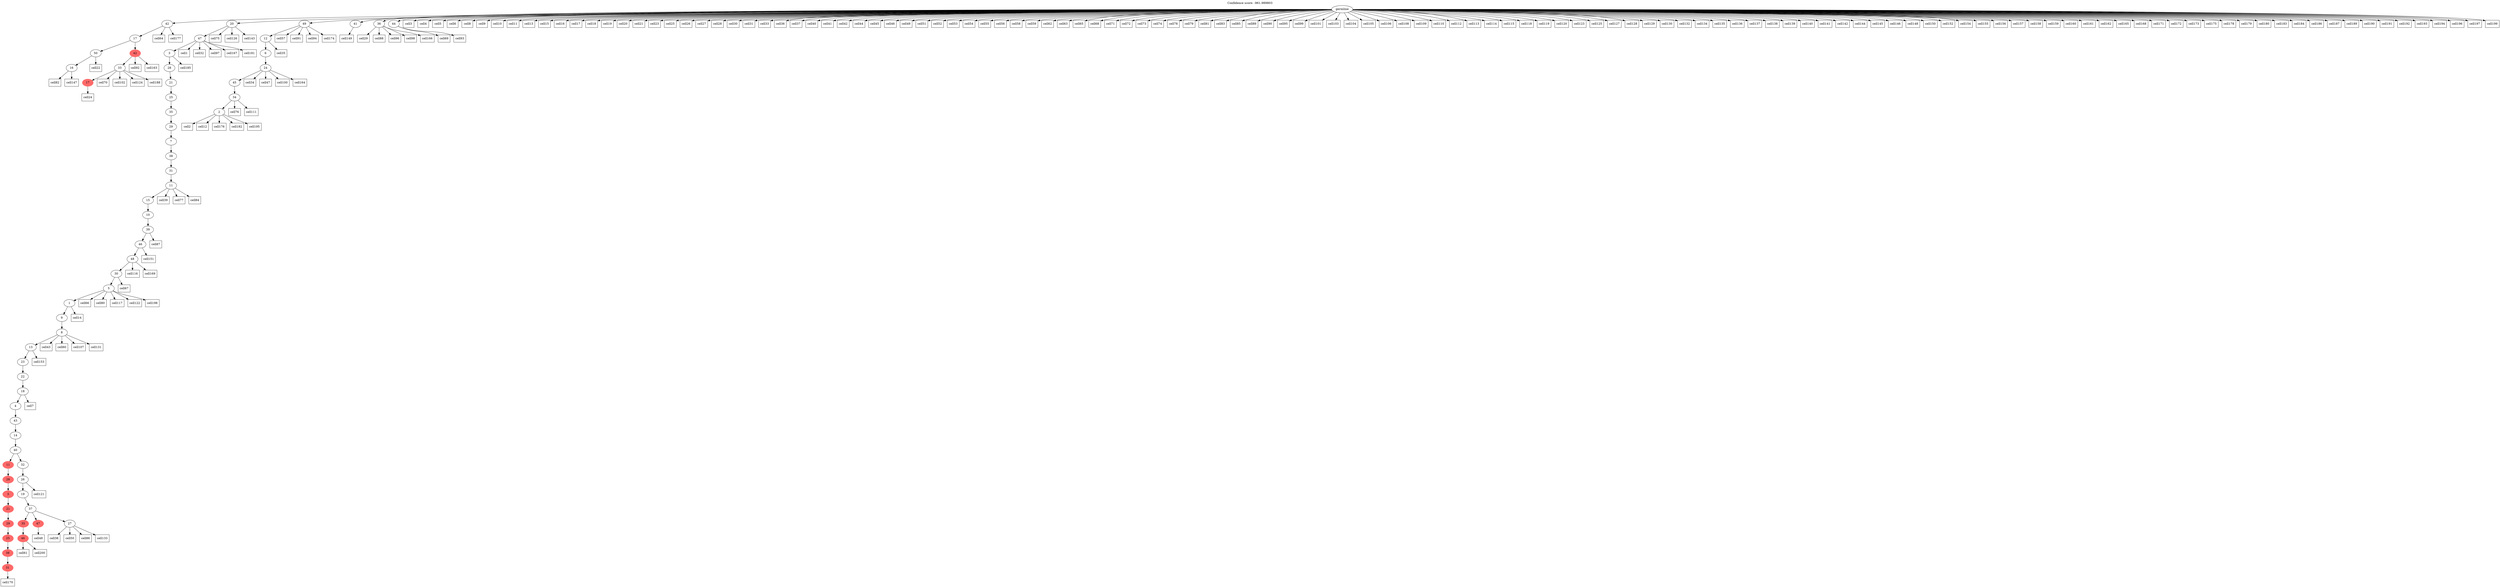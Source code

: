 digraph g {
	"61" -> "62";
	"62" [label="16"];
	"59" -> "60";
	"60" [color=indianred1, style=filled, label="17"];
	"58" -> "59";
	"59" [label="33"];
	"57" -> "58";
	"58" [color=indianred1, style=filled, label="42"];
	"57" -> "61";
	"61" [label="50"];
	"56" -> "57";
	"57" [label="17"];
	"53" -> "54";
	"54" [color=indianred1, style=filled, label="31"];
	"52" -> "53";
	"53" [color=indianred1, style=filled, label="38"];
	"51" -> "52";
	"52" [color=indianred1, style=filled, label="25"];
	"50" -> "51";
	"51" [color=indianred1, style=filled, label="29"];
	"49" -> "50";
	"50" [color=indianred1, style=filled, label="21"];
	"48" -> "49";
	"49" [color=indianred1, style=filled, label="3"];
	"47" -> "48";
	"48" [color=indianred1, style=filled, label="28"];
	"43" -> "44";
	"44" [color=indianred1, style=filled, label="46"];
	"42" -> "43";
	"43" [color=indianred1, style=filled, label="35"];
	"42" -> "45";
	"45" [color=indianred1, style=filled, label="47"];
	"42" -> "46";
	"46" [label="27"];
	"41" -> "42";
	"42" [label="37"];
	"40" -> "41";
	"41" [label="19"];
	"39" -> "40";
	"40" [label="26"];
	"38" -> "39";
	"39" [label="32"];
	"38" -> "47";
	"47" [color=indianred1, style=filled, label="11"];
	"37" -> "38";
	"38" [label="40"];
	"36" -> "37";
	"37" [label="14"];
	"35" -> "36";
	"36" [label="43"];
	"34" -> "35";
	"35" [label="4"];
	"33" -> "34";
	"34" [label="18"];
	"32" -> "33";
	"33" [label="22"];
	"31" -> "32";
	"32" [label="23"];
	"30" -> "31";
	"31" [label="13"];
	"29" -> "30";
	"30" [label="8"];
	"28" -> "29";
	"29" [label="9"];
	"27" -> "28";
	"28" [label="1"];
	"26" -> "27";
	"27" [label="5"];
	"25" -> "26";
	"26" [label="30"];
	"24" -> "25";
	"25" [label="48"];
	"23" -> "24";
	"24" [label="46"];
	"22" -> "23";
	"23" [label="39"];
	"21" -> "22";
	"22" [label="10"];
	"20" -> "21";
	"21" [label="15"];
	"19" -> "20";
	"20" [label="11"];
	"18" -> "19";
	"19" [label="31"];
	"17" -> "18";
	"18" [label="38"];
	"16" -> "17";
	"17" [label="7"];
	"15" -> "16";
	"16" [label="29"];
	"14" -> "15";
	"15" [label="35"];
	"13" -> "14";
	"14" [label="25"];
	"12" -> "13";
	"13" [label="21"];
	"11" -> "12";
	"12" [label="28"];
	"10" -> "11";
	"11" [label="3"];
	"9" -> "10";
	"10" [label="47"];
	"6" -> "7";
	"7" [label="2"];
	"5" -> "6";
	"6" [label="34"];
	"4" -> "5";
	"5" [label="45"];
	"3" -> "4";
	"4" [label="24"];
	"2" -> "3";
	"3" [label="6"];
	"1" -> "2";
	"2" [label="12"];
	"0" -> "1";
	"1" [label="49"];
	"0" -> "8";
	"8" [label="41"];
	"0" -> "9";
	"9" [label="20"];
	"0" -> "55";
	"55" [label="36"];
	"0" -> "56";
	"56" [label="42"];
	"0" -> "63";
	"63" [label="44"];
	"0" [label="germline"];
	"10" -> "cell1";
	"cell1" [shape=box];
	"7" -> "cell2";
	"cell2" [shape=box];
	"0" -> "cell3";
	"cell3" [shape=box];
	"0" -> "cell4";
	"cell4" [shape=box];
	"0" -> "cell5";
	"cell5" [shape=box];
	"0" -> "cell6";
	"cell6" [shape=box];
	"34" -> "cell7";
	"cell7" [shape=box];
	"0" -> "cell8";
	"cell8" [shape=box];
	"0" -> "cell9";
	"cell9" [shape=box];
	"0" -> "cell10";
	"cell10" [shape=box];
	"0" -> "cell11";
	"cell11" [shape=box];
	"7" -> "cell12";
	"cell12" [shape=box];
	"0" -> "cell13";
	"cell13" [shape=box];
	"28" -> "cell14";
	"cell14" [shape=box];
	"0" -> "cell15";
	"cell15" [shape=box];
	"0" -> "cell16";
	"cell16" [shape=box];
	"0" -> "cell17";
	"cell17" [shape=box];
	"0" -> "cell18";
	"cell18" [shape=box];
	"0" -> "cell19";
	"cell19" [shape=box];
	"0" -> "cell20";
	"cell20" [shape=box];
	"0" -> "cell21";
	"cell21" [shape=box];
	"61" -> "cell22";
	"cell22" [shape=box];
	"0" -> "cell23";
	"cell23" [shape=box];
	"60" -> "cell24";
	"cell24" [shape=box];
	"0" -> "cell25";
	"cell25" [shape=box];
	"0" -> "cell26";
	"cell26" [shape=box];
	"0" -> "cell27";
	"cell27" [shape=box];
	"0" -> "cell28";
	"cell28" [shape=box];
	"55" -> "cell29";
	"cell29" [shape=box];
	"0" -> "cell30";
	"cell30" [shape=box];
	"0" -> "cell31";
	"cell31" [shape=box];
	"10" -> "cell32";
	"cell32" [shape=box];
	"0" -> "cell33";
	"cell33" [shape=box];
	"4" -> "cell34";
	"cell34" [shape=box];
	"2" -> "cell35";
	"cell35" [shape=box];
	"0" -> "cell36";
	"cell36" [shape=box];
	"0" -> "cell37";
	"cell37" [shape=box];
	"46" -> "cell38";
	"cell38" [shape=box];
	"20" -> "cell39";
	"cell39" [shape=box];
	"0" -> "cell40";
	"cell40" [shape=box];
	"0" -> "cell41";
	"cell41" [shape=box];
	"0" -> "cell42";
	"cell42" [shape=box];
	"30" -> "cell43";
	"cell43" [shape=box];
	"0" -> "cell44";
	"cell44" [shape=box];
	"0" -> "cell45";
	"cell45" [shape=box];
	"0" -> "cell46";
	"cell46" [shape=box];
	"4" -> "cell47";
	"cell47" [shape=box];
	"45" -> "cell48";
	"cell48" [shape=box];
	"0" -> "cell49";
	"cell49" [shape=box];
	"46" -> "cell50";
	"cell50" [shape=box];
	"0" -> "cell51";
	"cell51" [shape=box];
	"0" -> "cell52";
	"cell52" [shape=box];
	"0" -> "cell53";
	"cell53" [shape=box];
	"0" -> "cell54";
	"cell54" [shape=box];
	"0" -> "cell55";
	"cell55" [shape=box];
	"0" -> "cell56";
	"cell56" [shape=box];
	"1" -> "cell57";
	"cell57" [shape=box];
	"0" -> "cell58";
	"cell58" [shape=box];
	"0" -> "cell59";
	"cell59" [shape=box];
	"30" -> "cell60";
	"cell60" [shape=box];
	"44" -> "cell61";
	"cell61" [shape=box];
	"0" -> "cell62";
	"cell62" [shape=box];
	"0" -> "cell63";
	"cell63" [shape=box];
	"56" -> "cell64";
	"cell64" [shape=box];
	"0" -> "cell65";
	"cell65" [shape=box];
	"27" -> "cell66";
	"cell66" [shape=box];
	"26" -> "cell67";
	"cell67" [shape=box];
	"0" -> "cell68";
	"cell68" [shape=box];
	"63" -> "cell69";
	"cell69" [shape=box];
	"59" -> "cell70";
	"cell70" [shape=box];
	"0" -> "cell71";
	"cell71" [shape=box];
	"0" -> "cell72";
	"cell72" [shape=box];
	"0" -> "cell73";
	"cell73" [shape=box];
	"0" -> "cell74";
	"cell74" [shape=box];
	"9" -> "cell75";
	"cell75" [shape=box];
	"6" -> "cell76";
	"cell76" [shape=box];
	"20" -> "cell77";
	"cell77" [shape=box];
	"0" -> "cell78";
	"cell78" [shape=box];
	"0" -> "cell79";
	"cell79" [shape=box];
	"27" -> "cell80";
	"cell80" [shape=box];
	"0" -> "cell81";
	"cell81" [shape=box];
	"62" -> "cell82";
	"cell82" [shape=box];
	"0" -> "cell83";
	"cell83" [shape=box];
	"20" -> "cell84";
	"cell84" [shape=box];
	"0" -> "cell85";
	"cell85" [shape=box];
	"46" -> "cell86";
	"cell86" [shape=box];
	"23" -> "cell87";
	"cell87" [shape=box];
	"55" -> "cell88";
	"cell88" [shape=box];
	"0" -> "cell89";
	"cell89" [shape=box];
	"0" -> "cell90";
	"cell90" [shape=box];
	"1" -> "cell91";
	"cell91" [shape=box];
	"58" -> "cell92";
	"cell92" [shape=box];
	"63" -> "cell93";
	"cell93" [shape=box];
	"1" -> "cell94";
	"cell94" [shape=box];
	"0" -> "cell95";
	"cell95" [shape=box];
	"55" -> "cell96";
	"cell96" [shape=box];
	"10" -> "cell97";
	"cell97" [shape=box];
	"55" -> "cell98";
	"cell98" [shape=box];
	"0" -> "cell99";
	"cell99" [shape=box];
	"4" -> "cell100";
	"cell100" [shape=box];
	"0" -> "cell101";
	"cell101" [shape=box];
	"59" -> "cell102";
	"cell102" [shape=box];
	"0" -> "cell103";
	"cell103" [shape=box];
	"0" -> "cell104";
	"cell104" [shape=box];
	"0" -> "cell105";
	"cell105" [shape=box];
	"0" -> "cell106";
	"cell106" [shape=box];
	"30" -> "cell107";
	"cell107" [shape=box];
	"0" -> "cell108";
	"cell108" [shape=box];
	"0" -> "cell109";
	"cell109" [shape=box];
	"0" -> "cell110";
	"cell110" [shape=box];
	"6" -> "cell111";
	"cell111" [shape=box];
	"0" -> "cell112";
	"cell112" [shape=box];
	"0" -> "cell113";
	"cell113" [shape=box];
	"0" -> "cell114";
	"cell114" [shape=box];
	"0" -> "cell115";
	"cell115" [shape=box];
	"25" -> "cell116";
	"cell116" [shape=box];
	"27" -> "cell117";
	"cell117" [shape=box];
	"0" -> "cell118";
	"cell118" [shape=box];
	"0" -> "cell119";
	"cell119" [shape=box];
	"0" -> "cell120";
	"cell120" [shape=box];
	"40" -> "cell121";
	"cell121" [shape=box];
	"27" -> "cell122";
	"cell122" [shape=box];
	"0" -> "cell123";
	"cell123" [shape=box];
	"59" -> "cell124";
	"cell124" [shape=box];
	"0" -> "cell125";
	"cell125" [shape=box];
	"9" -> "cell126";
	"cell126" [shape=box];
	"0" -> "cell127";
	"cell127" [shape=box];
	"0" -> "cell128";
	"cell128" [shape=box];
	"0" -> "cell129";
	"cell129" [shape=box];
	"0" -> "cell130";
	"cell130" [shape=box];
	"30" -> "cell131";
	"cell131" [shape=box];
	"0" -> "cell132";
	"cell132" [shape=box];
	"46" -> "cell133";
	"cell133" [shape=box];
	"0" -> "cell134";
	"cell134" [shape=box];
	"0" -> "cell135";
	"cell135" [shape=box];
	"0" -> "cell136";
	"cell136" [shape=box];
	"0" -> "cell137";
	"cell137" [shape=box];
	"0" -> "cell138";
	"cell138" [shape=box];
	"0" -> "cell139";
	"cell139" [shape=box];
	"0" -> "cell140";
	"cell140" [shape=box];
	"0" -> "cell141";
	"cell141" [shape=box];
	"0" -> "cell142";
	"cell142" [shape=box];
	"9" -> "cell143";
	"cell143" [shape=box];
	"0" -> "cell144";
	"cell144" [shape=box];
	"0" -> "cell145";
	"cell145" [shape=box];
	"0" -> "cell146";
	"cell146" [shape=box];
	"62" -> "cell147";
	"cell147" [shape=box];
	"0" -> "cell148";
	"cell148" [shape=box];
	"8" -> "cell149";
	"cell149" [shape=box];
	"0" -> "cell150";
	"cell150" [shape=box];
	"24" -> "cell151";
	"cell151" [shape=box];
	"0" -> "cell152";
	"cell152" [shape=box];
	"31" -> "cell153";
	"cell153" [shape=box];
	"0" -> "cell154";
	"cell154" [shape=box];
	"0" -> "cell155";
	"cell155" [shape=box];
	"0" -> "cell156";
	"cell156" [shape=box];
	"0" -> "cell157";
	"cell157" [shape=box];
	"0" -> "cell158";
	"cell158" [shape=box];
	"0" -> "cell159";
	"cell159" [shape=box];
	"0" -> "cell160";
	"cell160" [shape=box];
	"0" -> "cell161";
	"cell161" [shape=box];
	"0" -> "cell162";
	"cell162" [shape=box];
	"58" -> "cell163";
	"cell163" [shape=box];
	"4" -> "cell164";
	"cell164" [shape=box];
	"0" -> "cell165";
	"cell165" [shape=box];
	"55" -> "cell166";
	"cell166" [shape=box];
	"10" -> "cell167";
	"cell167" [shape=box];
	"0" -> "cell168";
	"cell168" [shape=box];
	"25" -> "cell169";
	"cell169" [shape=box];
	"54" -> "cell170";
	"cell170" [shape=box];
	"0" -> "cell171";
	"cell171" [shape=box];
	"0" -> "cell172";
	"cell172" [shape=box];
	"0" -> "cell173";
	"cell173" [shape=box];
	"1" -> "cell174";
	"cell174" [shape=box];
	"0" -> "cell175";
	"cell175" [shape=box];
	"7" -> "cell176";
	"cell176" [shape=box];
	"56" -> "cell177";
	"cell177" [shape=box];
	"0" -> "cell178";
	"cell178" [shape=box];
	"0" -> "cell179";
	"cell179" [shape=box];
	"0" -> "cell180";
	"cell180" [shape=box];
	"10" -> "cell181";
	"cell181" [shape=box];
	"7" -> "cell182";
	"cell182" [shape=box];
	"0" -> "cell183";
	"cell183" [shape=box];
	"0" -> "cell184";
	"cell184" [shape=box];
	"11" -> "cell185";
	"cell185" [shape=box];
	"0" -> "cell186";
	"cell186" [shape=box];
	"0" -> "cell187";
	"cell187" [shape=box];
	"59" -> "cell188";
	"cell188" [shape=box];
	"0" -> "cell189";
	"cell189" [shape=box];
	"0" -> "cell190";
	"cell190" [shape=box];
	"0" -> "cell191";
	"cell191" [shape=box];
	"0" -> "cell192";
	"cell192" [shape=box];
	"0" -> "cell193";
	"cell193" [shape=box];
	"0" -> "cell194";
	"cell194" [shape=box];
	"7" -> "cell195";
	"cell195" [shape=box];
	"0" -> "cell196";
	"cell196" [shape=box];
	"0" -> "cell197";
	"cell197" [shape=box];
	"27" -> "cell198";
	"cell198" [shape=box];
	"0" -> "cell199";
	"cell199" [shape=box];
	"44" -> "cell200";
	"cell200" [shape=box];
	labelloc="t";
	label="Confidence score: -961.989803";
}
